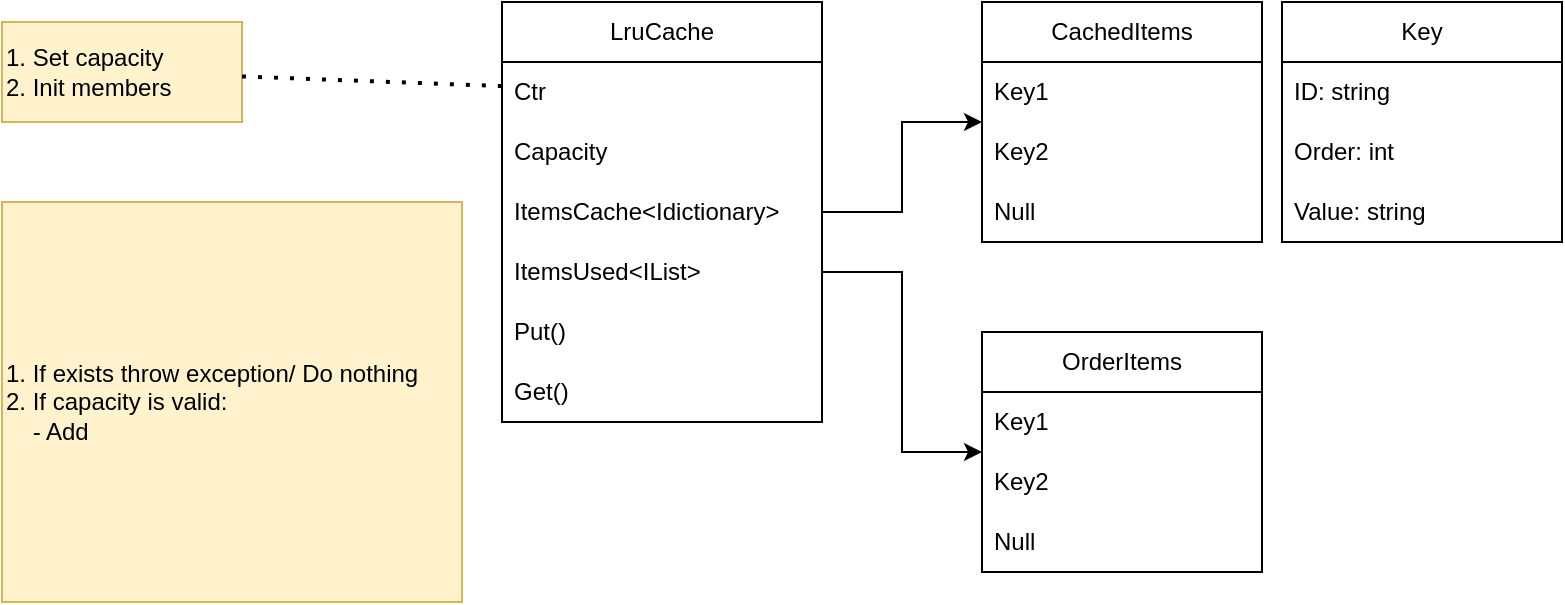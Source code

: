 <mxfile version="24.8.3" pages="3">
  <diagram name="Page-1" id="bcHpMJg_UzrBf6OHgKPE">
    <mxGraphModel dx="1674" dy="780" grid="1" gridSize="10" guides="1" tooltips="1" connect="1" arrows="1" fold="1" page="1" pageScale="1" pageWidth="850" pageHeight="1100" math="0" shadow="0">
      <root>
        <mxCell id="0" />
        <mxCell id="1" parent="0" />
        <mxCell id="CpqKX4tB9ZzyP8IAw-J3-7" value="CachedItems" style="swimlane;fontStyle=0;childLayout=stackLayout;horizontal=1;startSize=30;horizontalStack=0;resizeParent=1;resizeParentMax=0;resizeLast=0;collapsible=1;marginBottom=0;whiteSpace=wrap;html=1;" parent="1" vertex="1">
          <mxGeometry x="520" y="30" width="140" height="120" as="geometry" />
        </mxCell>
        <mxCell id="CpqKX4tB9ZzyP8IAw-J3-8" value="Key1&amp;nbsp;" style="text;strokeColor=none;fillColor=none;align=left;verticalAlign=middle;spacingLeft=4;spacingRight=4;overflow=hidden;points=[[0,0.5],[1,0.5]];portConstraint=eastwest;rotatable=0;whiteSpace=wrap;html=1;" parent="CpqKX4tB9ZzyP8IAw-J3-7" vertex="1">
          <mxGeometry y="30" width="140" height="30" as="geometry" />
        </mxCell>
        <mxCell id="CpqKX4tB9ZzyP8IAw-J3-9" value="Key2" style="text;strokeColor=none;fillColor=none;align=left;verticalAlign=middle;spacingLeft=4;spacingRight=4;overflow=hidden;points=[[0,0.5],[1,0.5]];portConstraint=eastwest;rotatable=0;whiteSpace=wrap;html=1;" parent="CpqKX4tB9ZzyP8IAw-J3-7" vertex="1">
          <mxGeometry y="60" width="140" height="30" as="geometry" />
        </mxCell>
        <mxCell id="CpqKX4tB9ZzyP8IAw-J3-10" value="Null" style="text;strokeColor=none;fillColor=none;align=left;verticalAlign=middle;spacingLeft=4;spacingRight=4;overflow=hidden;points=[[0,0.5],[1,0.5]];portConstraint=eastwest;rotatable=0;whiteSpace=wrap;html=1;" parent="CpqKX4tB9ZzyP8IAw-J3-7" vertex="1">
          <mxGeometry y="90" width="140" height="30" as="geometry" />
        </mxCell>
        <mxCell id="CpqKX4tB9ZzyP8IAw-J3-11" value="LruCache" style="swimlane;fontStyle=0;childLayout=stackLayout;horizontal=1;startSize=30;horizontalStack=0;resizeParent=1;resizeParentMax=0;resizeLast=0;collapsible=1;marginBottom=0;whiteSpace=wrap;html=1;" parent="1" vertex="1">
          <mxGeometry x="280" y="30" width="160" height="210" as="geometry" />
        </mxCell>
        <mxCell id="CpqKX4tB9ZzyP8IAw-J3-17" value="Ctr" style="text;strokeColor=none;fillColor=none;align=left;verticalAlign=middle;spacingLeft=4;spacingRight=4;overflow=hidden;points=[[0,0.5],[1,0.5]];portConstraint=eastwest;rotatable=0;whiteSpace=wrap;html=1;" parent="CpqKX4tB9ZzyP8IAw-J3-11" vertex="1">
          <mxGeometry y="30" width="160" height="30" as="geometry" />
        </mxCell>
        <mxCell id="CpqKX4tB9ZzyP8IAw-J3-12" value="Capacity" style="text;strokeColor=none;fillColor=none;align=left;verticalAlign=middle;spacingLeft=4;spacingRight=4;overflow=hidden;points=[[0,0.5],[1,0.5]];portConstraint=eastwest;rotatable=0;whiteSpace=wrap;html=1;" parent="CpqKX4tB9ZzyP8IAw-J3-11" vertex="1">
          <mxGeometry y="60" width="160" height="30" as="geometry" />
        </mxCell>
        <mxCell id="CpqKX4tB9ZzyP8IAw-J3-13" value="ItemsCache&amp;lt;Idictionary&amp;gt;" style="text;strokeColor=none;fillColor=none;align=left;verticalAlign=middle;spacingLeft=4;spacingRight=4;overflow=hidden;points=[[0,0.5],[1,0.5]];portConstraint=eastwest;rotatable=0;whiteSpace=wrap;html=1;" parent="CpqKX4tB9ZzyP8IAw-J3-11" vertex="1">
          <mxGeometry y="90" width="160" height="30" as="geometry" />
        </mxCell>
        <mxCell id="CpqKX4tB9ZzyP8IAw-J3-25" value="It&lt;span style=&quot;background-color: initial;&quot;&gt;emsUsed&amp;lt;IList&amp;gt;&lt;/span&gt;" style="text;strokeColor=none;fillColor=none;align=left;verticalAlign=middle;spacingLeft=4;spacingRight=4;overflow=hidden;points=[[0,0.5],[1,0.5]];portConstraint=eastwest;rotatable=0;whiteSpace=wrap;html=1;" parent="CpqKX4tB9ZzyP8IAw-J3-11" vertex="1">
          <mxGeometry y="120" width="160" height="30" as="geometry" />
        </mxCell>
        <mxCell id="CpqKX4tB9ZzyP8IAw-J3-15" value="Put()" style="text;strokeColor=none;fillColor=none;align=left;verticalAlign=middle;spacingLeft=4;spacingRight=4;overflow=hidden;points=[[0,0.5],[1,0.5]];portConstraint=eastwest;rotatable=0;whiteSpace=wrap;html=1;" parent="CpqKX4tB9ZzyP8IAw-J3-11" vertex="1">
          <mxGeometry y="150" width="160" height="30" as="geometry" />
        </mxCell>
        <mxCell id="CpqKX4tB9ZzyP8IAw-J3-14" value="Get()" style="text;strokeColor=none;fillColor=none;align=left;verticalAlign=middle;spacingLeft=4;spacingRight=4;overflow=hidden;points=[[0,0.5],[1,0.5]];portConstraint=eastwest;rotatable=0;whiteSpace=wrap;html=1;" parent="CpqKX4tB9ZzyP8IAw-J3-11" vertex="1">
          <mxGeometry y="180" width="160" height="30" as="geometry" />
        </mxCell>
        <mxCell id="CpqKX4tB9ZzyP8IAw-J3-16" style="edgeStyle=orthogonalEdgeStyle;rounded=0;orthogonalLoop=1;jettySize=auto;html=1;" parent="1" source="CpqKX4tB9ZzyP8IAw-J3-13" target="CpqKX4tB9ZzyP8IAw-J3-7" edge="1">
          <mxGeometry relative="1" as="geometry" />
        </mxCell>
        <mxCell id="CpqKX4tB9ZzyP8IAw-J3-19" value="1. Set capacity&lt;br&gt;&lt;div style=&quot;&quot;&gt;&lt;span style=&quot;background-color: initial;&quot;&gt;2. Init members&lt;/span&gt;&lt;/div&gt;" style="text;html=1;align=left;verticalAlign=middle;whiteSpace=wrap;rounded=0;strokeColor=#d6b656;fillColor=#fff2cc;" parent="1" vertex="1">
          <mxGeometry x="30" y="40" width="120" height="50" as="geometry" />
        </mxCell>
        <mxCell id="CpqKX4tB9ZzyP8IAw-J3-26" value="OrderItems" style="swimlane;fontStyle=0;childLayout=stackLayout;horizontal=1;startSize=30;horizontalStack=0;resizeParent=1;resizeParentMax=0;resizeLast=0;collapsible=1;marginBottom=0;whiteSpace=wrap;html=1;" parent="1" vertex="1">
          <mxGeometry x="520" y="195" width="140" height="120" as="geometry" />
        </mxCell>
        <mxCell id="CpqKX4tB9ZzyP8IAw-J3-27" value="Key1" style="text;strokeColor=none;fillColor=none;align=left;verticalAlign=middle;spacingLeft=4;spacingRight=4;overflow=hidden;points=[[0,0.5],[1,0.5]];portConstraint=eastwest;rotatable=0;whiteSpace=wrap;html=1;" parent="CpqKX4tB9ZzyP8IAw-J3-26" vertex="1">
          <mxGeometry y="30" width="140" height="30" as="geometry" />
        </mxCell>
        <mxCell id="CpqKX4tB9ZzyP8IAw-J3-28" value="Key2" style="text;strokeColor=none;fillColor=none;align=left;verticalAlign=middle;spacingLeft=4;spacingRight=4;overflow=hidden;points=[[0,0.5],[1,0.5]];portConstraint=eastwest;rotatable=0;whiteSpace=wrap;html=1;" parent="CpqKX4tB9ZzyP8IAw-J3-26" vertex="1">
          <mxGeometry y="60" width="140" height="30" as="geometry" />
        </mxCell>
        <mxCell id="CpqKX4tB9ZzyP8IAw-J3-29" value="Null" style="text;strokeColor=none;fillColor=none;align=left;verticalAlign=middle;spacingLeft=4;spacingRight=4;overflow=hidden;points=[[0,0.5],[1,0.5]];portConstraint=eastwest;rotatable=0;whiteSpace=wrap;html=1;" parent="CpqKX4tB9ZzyP8IAw-J3-26" vertex="1">
          <mxGeometry y="90" width="140" height="30" as="geometry" />
        </mxCell>
        <mxCell id="CpqKX4tB9ZzyP8IAw-J3-30" value="&lt;span style=&quot;text-align: left;&quot;&gt;Key&lt;/span&gt;" style="swimlane;fontStyle=0;childLayout=stackLayout;horizontal=1;startSize=30;horizontalStack=0;resizeParent=1;resizeParentMax=0;resizeLast=0;collapsible=1;marginBottom=0;whiteSpace=wrap;html=1;" parent="1" vertex="1">
          <mxGeometry x="670" y="30" width="140" height="120" as="geometry" />
        </mxCell>
        <mxCell id="CpqKX4tB9ZzyP8IAw-J3-31" value="ID: string" style="text;strokeColor=none;fillColor=none;align=left;verticalAlign=middle;spacingLeft=4;spacingRight=4;overflow=hidden;points=[[0,0.5],[1,0.5]];portConstraint=eastwest;rotatable=0;whiteSpace=wrap;html=1;" parent="CpqKX4tB9ZzyP8IAw-J3-30" vertex="1">
          <mxGeometry y="30" width="140" height="30" as="geometry" />
        </mxCell>
        <mxCell id="CpqKX4tB9ZzyP8IAw-J3-32" value="Order: int" style="text;strokeColor=none;fillColor=none;align=left;verticalAlign=middle;spacingLeft=4;spacingRight=4;overflow=hidden;points=[[0,0.5],[1,0.5]];portConstraint=eastwest;rotatable=0;whiteSpace=wrap;html=1;" parent="CpqKX4tB9ZzyP8IAw-J3-30" vertex="1">
          <mxGeometry y="60" width="140" height="30" as="geometry" />
        </mxCell>
        <mxCell id="CpqKX4tB9ZzyP8IAw-J3-33" value="Value: string" style="text;strokeColor=none;fillColor=none;align=left;verticalAlign=middle;spacingLeft=4;spacingRight=4;overflow=hidden;points=[[0,0.5],[1,0.5]];portConstraint=eastwest;rotatable=0;whiteSpace=wrap;html=1;" parent="CpqKX4tB9ZzyP8IAw-J3-30" vertex="1">
          <mxGeometry y="90" width="140" height="30" as="geometry" />
        </mxCell>
        <mxCell id="CpqKX4tB9ZzyP8IAw-J3-34" style="edgeStyle=orthogonalEdgeStyle;rounded=0;orthogonalLoop=1;jettySize=auto;html=1;" parent="1" source="CpqKX4tB9ZzyP8IAw-J3-25" target="CpqKX4tB9ZzyP8IAw-J3-26" edge="1">
          <mxGeometry relative="1" as="geometry">
            <Array as="points">
              <mxPoint x="480" y="165" />
              <mxPoint x="480" y="255" />
            </Array>
          </mxGeometry>
        </mxCell>
        <mxCell id="CpqKX4tB9ZzyP8IAw-J3-35" value="1. If exists throw exception/ Do nothing&lt;div&gt;2. If capacity is valid:&amp;nbsp;&lt;br&gt;&amp;nbsp; &amp;nbsp; - Add&amp;nbsp;&lt;/div&gt;" style="text;html=1;align=left;verticalAlign=middle;whiteSpace=wrap;rounded=0;strokeColor=#d6b656;fillColor=#fff2cc;" parent="1" vertex="1">
          <mxGeometry x="30" y="130" width="230" height="200" as="geometry" />
        </mxCell>
        <mxCell id="CpqKX4tB9ZzyP8IAw-J3-36" value="" style="endArrow=none;dashed=1;html=1;dashPattern=1 3;strokeWidth=2;rounded=0;" parent="1" source="CpqKX4tB9ZzyP8IAw-J3-19" target="CpqKX4tB9ZzyP8IAw-J3-17" edge="1">
          <mxGeometry width="50" height="50" relative="1" as="geometry">
            <mxPoint x="380" y="260" as="sourcePoint" />
            <mxPoint x="430" y="210" as="targetPoint" />
          </mxGeometry>
        </mxCell>
      </root>
    </mxGraphModel>
  </diagram>
  <diagram id="fOOwg3ezqsLg5iwMnfAM" name="Models">
    <mxGraphModel dx="934" dy="534" grid="1" gridSize="10" guides="1" tooltips="1" connect="1" arrows="1" fold="1" page="1" pageScale="1" pageWidth="850" pageHeight="1100" math="0" shadow="0">
      <root>
        <mxCell id="0" />
        <mxCell id="1" parent="0" />
        <mxCell id="zhDzLkj9nekMjERnJ0Cm-1" value="Position" style="swimlane;fontStyle=1;childLayout=stackLayout;horizontal=1;startSize=30;horizontalStack=0;resizeParent=1;resizeParentMax=0;resizeLast=0;collapsible=1;marginBottom=0;whiteSpace=wrap;fillColor=#fff2cc;strokeColor=#d6b656;fontSize=16;html=1;" parent="1" vertex="1">
          <mxGeometry x="257.5" y="90" width="140" height="150" as="geometry" />
        </mxCell>
        <mxCell id="zhDzLkj9nekMjERnJ0Cm-2" value="X" style="text;strokeColor=none;fillColor=none;align=left;verticalAlign=middle;spacingLeft=4;spacingRight=4;overflow=hidden;points=[[0,0.5],[1,0.5]];portConstraint=eastwest;rotatable=0;whiteSpace=wrap;html=1;" parent="zhDzLkj9nekMjERnJ0Cm-1" vertex="1">
          <mxGeometry y="30" width="140" height="30" as="geometry" />
        </mxCell>
        <mxCell id="zhDzLkj9nekMjERnJ0Cm-3" value="Y" style="text;strokeColor=none;fillColor=none;align=left;verticalAlign=middle;spacingLeft=4;spacingRight=4;overflow=hidden;points=[[0,0.5],[1,0.5]];portConstraint=eastwest;rotatable=0;whiteSpace=wrap;html=1;" parent="zhDzLkj9nekMjERnJ0Cm-1" vertex="1">
          <mxGeometry y="60" width="140" height="30" as="geometry" />
        </mxCell>
        <mxCell id="zhDzLkj9nekMjERnJ0Cm-4" value="HasValue()" style="text;strokeColor=none;fillColor=none;align=left;verticalAlign=middle;spacingLeft=4;spacingRight=4;overflow=hidden;points=[[0,0.5],[1,0.5]];portConstraint=eastwest;rotatable=0;whiteSpace=wrap;html=1;" parent="zhDzLkj9nekMjERnJ0Cm-1" vertex="1">
          <mxGeometry y="90" width="140" height="30" as="geometry" />
        </mxCell>
        <mxCell id="zhDzLkj9nekMjERnJ0Cm-5" value="ToString()" style="text;strokeColor=none;fillColor=none;align=left;verticalAlign=middle;spacingLeft=4;spacingRight=4;overflow=hidden;points=[[0,0.5],[1,0.5]];portConstraint=eastwest;rotatable=0;whiteSpace=wrap;html=1;" parent="zhDzLkj9nekMjERnJ0Cm-1" vertex="1">
          <mxGeometry y="120" width="140" height="30" as="geometry" />
        </mxCell>
        <mxCell id="zhDzLkj9nekMjERnJ0Cm-6" value="&lt;div style=&quot;text-align: start;&quot;&gt;&lt;font face=&quot;-apple-system, BlinkMacSystemFont, Segoe UI, Noto Sans, Helvetica, Arial, sans-serif, Apple Color Emoji, Segoe UI Emoji&quot; color=&quot;#1f2328&quot;&gt;&lt;span style=&quot;font-size: 16px;&quot;&gt;&lt;b&gt;Castle&lt;/b&gt;&lt;/span&gt;&lt;/font&gt;&lt;/div&gt;" style="swimlane;fontStyle=0;childLayout=stackLayout;horizontal=1;startSize=30;horizontalStack=0;resizeParent=1;resizeParentMax=0;resizeLast=0;collapsible=1;marginBottom=0;whiteSpace=wrap;html=1;fillColor=#fff2cc;strokeColor=#d6b656;" parent="1" vertex="1">
          <mxGeometry x="397.5" y="270" width="195" height="90" as="geometry" />
        </mxCell>
        <mxCell id="zhDzLkj9nekMjERnJ0Cm-7" value="SrcRock" style="text;strokeColor=none;fillColor=none;align=left;verticalAlign=middle;spacingLeft=4;spacingRight=4;overflow=hidden;points=[[0,0.5],[1,0.5]];portConstraint=eastwest;rotatable=0;whiteSpace=wrap;html=1;" parent="zhDzLkj9nekMjERnJ0Cm-6" vertex="1">
          <mxGeometry y="30" width="195" height="30" as="geometry" />
        </mxCell>
        <mxCell id="zhDzLkj9nekMjERnJ0Cm-8" value="DestRock" style="text;strokeColor=none;fillColor=none;align=left;verticalAlign=middle;spacingLeft=4;spacingRight=4;overflow=hidden;points=[[0,0.5],[1,0.5]];portConstraint=eastwest;rotatable=0;whiteSpace=wrap;html=1;" parent="zhDzLkj9nekMjERnJ0Cm-6" vertex="1">
          <mxGeometry y="60" width="195" height="30" as="geometry" />
        </mxCell>
        <mxCell id="zhDzLkj9nekMjERnJ0Cm-12" value="&lt;p style=&quot;line-height: 90%;&quot;&gt;&lt;b&gt;&lt;font style=&quot;font-size: 16px;&quot;&gt;Piece&lt;/font&gt;&lt;/b&gt;&lt;/p&gt;" style="swimlane;fontStyle=0;childLayout=stackLayout;horizontal=1;startSize=30;horizontalStack=0;resizeParent=1;resizeParentMax=0;resizeLast=0;collapsible=1;marginBottom=0;whiteSpace=wrap;fillColor=#fff2cc;strokeColor=#d6b656;html=1;" parent="1" vertex="1">
          <mxGeometry x="460" y="60" width="140" height="150" as="geometry" />
        </mxCell>
        <mxCell id="zhDzLkj9nekMjERnJ0Cm-13" value="Color&amp;nbsp;" style="text;strokeColor=none;fillColor=none;align=left;verticalAlign=middle;spacingLeft=4;spacingRight=4;overflow=hidden;points=[[0,0.5],[1,0.5]];portConstraint=eastwest;rotatable=0;whiteSpace=wrap;html=1;" parent="zhDzLkj9nekMjERnJ0Cm-12" vertex="1">
          <mxGeometry y="30" width="140" height="30" as="geometry" />
        </mxCell>
        <mxCell id="zhDzLkj9nekMjERnJ0Cm-15" value="Type&amp;nbsp;" style="text;strokeColor=none;fillColor=none;align=left;verticalAlign=middle;spacingLeft=4;spacingRight=4;overflow=hidden;points=[[0,0.5],[1,0.5]];portConstraint=eastwest;rotatable=0;whiteSpace=wrap;html=1;" parent="zhDzLkj9nekMjERnJ0Cm-12" vertex="1">
          <mxGeometry y="60" width="140" height="30" as="geometry" />
        </mxCell>
        <mxCell id="zhDzLkj9nekMjERnJ0Cm-16" value="Position" style="text;strokeColor=none;fillColor=none;align=left;verticalAlign=middle;spacingLeft=4;spacingRight=4;overflow=hidden;points=[[0,0.5],[1,0.5]];portConstraint=eastwest;rotatable=0;whiteSpace=wrap;html=1;" parent="zhDzLkj9nekMjERnJ0Cm-12" vertex="1">
          <mxGeometry y="90" width="140" height="30" as="geometry" />
        </mxCell>
        <mxCell id="zhDzLkj9nekMjERnJ0Cm-14" value="OriginalPieceType&amp;nbsp;" style="text;strokeColor=none;fillColor=none;align=left;verticalAlign=middle;spacingLeft=4;spacingRight=4;overflow=hidden;points=[[0,0.5],[1,0.5]];portConstraint=eastwest;rotatable=0;whiteSpace=wrap;html=1;" parent="zhDzLkj9nekMjERnJ0Cm-12" vertex="1">
          <mxGeometry y="120" width="140" height="30" as="geometry" />
        </mxCell>
        <mxCell id="zhDzLkj9nekMjERnJ0Cm-18" style="edgeStyle=orthogonalEdgeStyle;rounded=0;orthogonalLoop=1;jettySize=auto;html=1;endArrow=none;endFill=0;startArrow=diamond;startFill=1;" parent="1" source="zhDzLkj9nekMjERnJ0Cm-16" target="zhDzLkj9nekMjERnJ0Cm-1" edge="1">
          <mxGeometry relative="1" as="geometry" />
        </mxCell>
        <mxCell id="zhDzLkj9nekMjERnJ0Cm-19" value="&lt;div style=&quot;text-align: start;&quot;&gt;&lt;font face=&quot;-apple-system, BlinkMacSystemFont, Segoe UI, Noto Sans, Helvetica, Arial, sans-serif, Apple Color Emoji, Segoe UI Emoji&quot; color=&quot;#1f2328&quot;&gt;&lt;span style=&quot;font-size: 16px;&quot;&gt;&lt;b&gt;PieceColor&amp;lt;Enum&amp;gt;&lt;/b&gt;&lt;/span&gt;&lt;/font&gt;&lt;/div&gt;" style="swimlane;fontStyle=0;childLayout=stackLayout;horizontal=1;startSize=30;horizontalStack=0;resizeParent=1;resizeParentMax=0;resizeLast=0;collapsible=1;marginBottom=0;whiteSpace=wrap;html=1;fillColor=#ffe6cc;strokeColor=#d79b00;" parent="1" vertex="1">
          <mxGeometry x="140" y="440" width="170" height="60" as="geometry" />
        </mxCell>
        <mxCell id="zhDzLkj9nekMjERnJ0Cm-20" value="Black, White" style="text;strokeColor=none;fillColor=none;align=left;verticalAlign=middle;spacingLeft=4;spacingRight=4;overflow=hidden;points=[[0,0.5],[1,0.5]];portConstraint=eastwest;rotatable=0;whiteSpace=wrap;html=1;" parent="zhDzLkj9nekMjERnJ0Cm-19" vertex="1">
          <mxGeometry y="30" width="170" height="30" as="geometry" />
        </mxCell>
        <mxCell id="zhDzLkj9nekMjERnJ0Cm-24" value="&lt;div style=&quot;text-align: start;&quot;&gt;&lt;span style=&quot;background-color: initial; text-align: center; font-size: 16px;&quot;&gt;&lt;font face=&quot;-apple-system, BlinkMacSystemFont, Segoe UI, Noto Sans, Helvetica, Arial, sans-serif, Apple Color Emoji, Segoe UI Emoji&quot; color=&quot;#1f2328&quot;&gt;&lt;b&gt;PieceType&lt;/b&gt;&lt;/font&gt;&lt;/span&gt;&lt;font face=&quot;-apple-system, BlinkMacSystemFont, Segoe UI, Noto Sans, Helvetica, Arial, sans-serif, Apple Color Emoji, Segoe UI Emoji&quot; color=&quot;#1f2328&quot;&gt;&lt;span style=&quot;font-size: 16px;&quot;&gt;&lt;b&gt;&amp;lt;Enum&amp;gt;&lt;/b&gt;&lt;/span&gt;&lt;/font&gt;&lt;/div&gt;" style="swimlane;fontStyle=0;childLayout=stackLayout;horizontal=1;startSize=30;horizontalStack=0;resizeParent=1;resizeParentMax=0;resizeLast=0;collapsible=1;marginBottom=0;whiteSpace=wrap;html=1;fillColor=#ffe6cc;strokeColor=#d79b00;" parent="1" vertex="1">
          <mxGeometry x="340" y="440" width="170" height="60" as="geometry" />
        </mxCell>
        <mxCell id="zhDzLkj9nekMjERnJ0Cm-25" value="Pawn, Rock,&amp;nbsp;Knight..." style="text;strokeColor=none;fillColor=none;align=left;verticalAlign=middle;spacingLeft=4;spacingRight=4;overflow=hidden;points=[[0,0.5],[1,0.5]];portConstraint=eastwest;rotatable=0;whiteSpace=wrap;html=1;" parent="zhDzLkj9nekMjERnJ0Cm-24" vertex="1">
          <mxGeometry y="30" width="170" height="30" as="geometry" />
        </mxCell>
        <mxCell id="zhDzLkj9nekMjERnJ0Cm-26" value="Move" style="swimlane;fontStyle=1;childLayout=stackLayout;horizontal=1;startSize=30;horizontalStack=0;resizeParent=1;resizeParentMax=0;resizeLast=0;collapsible=1;marginBottom=0;fillColor=#fff2cc;strokeColor=#d6b656;fontColor=default;whiteSpace=wrap;fontSize=16;html=1;" parent="1" vertex="1">
          <mxGeometry x="60" y="90" width="140" height="240" as="geometry" />
        </mxCell>
        <mxCell id="zhDzLkj9nekMjERnJ0Cm-28" value="Piece&amp;nbsp;" style="text;strokeColor=none;fillColor=none;align=left;verticalAlign=middle;spacingLeft=4;spacingRight=4;overflow=hidden;points=[[0,0.5],[1,0.5]];portConstraint=eastwest;rotatable=0;whiteSpace=wrap;html=1;" parent="zhDzLkj9nekMjERnJ0Cm-26" vertex="1">
          <mxGeometry y="30" width="140" height="30" as="geometry" />
        </mxCell>
        <mxCell id="zhDzLkj9nekMjERnJ0Cm-29" value="SrcPosition&amp;nbsp;" style="text;strokeColor=none;fillColor=none;align=left;verticalAlign=middle;spacingLeft=4;spacingRight=4;overflow=hidden;points=[[0,0.5],[1,0.5]];portConstraint=eastwest;rotatable=0;whiteSpace=wrap;html=1;" parent="zhDzLkj9nekMjERnJ0Cm-26" vertex="1">
          <mxGeometry y="60" width="140" height="30" as="geometry" />
        </mxCell>
        <mxCell id="zhDzLkj9nekMjERnJ0Cm-30" value="DestPosition&amp;nbsp;" style="text;strokeColor=none;fillColor=none;align=left;verticalAlign=middle;spacingLeft=4;spacingRight=4;overflow=hidden;points=[[0,0.5],[1,0.5]];portConstraint=eastwest;rotatable=0;whiteSpace=wrap;html=1;" parent="zhDzLkj9nekMjERnJ0Cm-26" vertex="1">
          <mxGeometry y="90" width="140" height="30" as="geometry" />
        </mxCell>
        <mxCell id="zhDzLkj9nekMjERnJ0Cm-31" value="CapturedPiece&amp;nbsp;" style="text;strokeColor=none;fillColor=none;align=left;verticalAlign=middle;spacingLeft=4;spacingRight=4;overflow=hidden;points=[[0,0.5],[1,0.5]];portConstraint=eastwest;rotatable=0;whiteSpace=wrap;html=1;" parent="zhDzLkj9nekMjERnJ0Cm-26" vertex="1">
          <mxGeometry y="120" width="140" height="30" as="geometry" />
        </mxCell>
        <mxCell id="zhDzLkj9nekMjERnJ0Cm-32" value="IsCheck" style="text;strokeColor=none;fillColor=none;align=left;verticalAlign=middle;spacingLeft=4;spacingRight=4;overflow=hidden;points=[[0,0.5],[1,0.5]];portConstraint=eastwest;rotatable=0;whiteSpace=wrap;html=1;" parent="zhDzLkj9nekMjERnJ0Cm-26" vertex="1">
          <mxGeometry y="150" width="140" height="30" as="geometry" />
        </mxCell>
        <mxCell id="zhDzLkj9nekMjERnJ0Cm-33" value="IsMate&amp;nbsp;" style="text;strokeColor=none;fillColor=none;align=left;verticalAlign=middle;spacingLeft=4;spacingRight=4;overflow=hidden;points=[[0,0.5],[1,0.5]];portConstraint=eastwest;rotatable=0;whiteSpace=wrap;html=1;" parent="zhDzLkj9nekMjERnJ0Cm-26" vertex="1">
          <mxGeometry y="180" width="140" height="30" as="geometry" />
        </mxCell>
        <mxCell id="zhDzLkj9nekMjERnJ0Cm-27" value="Castle" style="text;strokeColor=none;fillColor=none;align=left;verticalAlign=middle;spacingLeft=4;spacingRight=4;overflow=hidden;points=[[0,0.5],[1,0.5]];portConstraint=eastwest;rotatable=0;whiteSpace=wrap;html=1;" parent="zhDzLkj9nekMjERnJ0Cm-26" vertex="1">
          <mxGeometry y="210" width="140" height="30" as="geometry" />
        </mxCell>
        <mxCell id="zhDzLkj9nekMjERnJ0Cm-34" style="edgeStyle=orthogonalEdgeStyle;rounded=0;orthogonalLoop=1;jettySize=auto;html=1;" parent="1" source="zhDzLkj9nekMjERnJ0Cm-29" target="zhDzLkj9nekMjERnJ0Cm-1" edge="1">
          <mxGeometry relative="1" as="geometry" />
        </mxCell>
        <mxCell id="zhDzLkj9nekMjERnJ0Cm-36" style="edgeStyle=orthogonalEdgeStyle;rounded=0;orthogonalLoop=1;jettySize=auto;html=1;" parent="1" source="zhDzLkj9nekMjERnJ0Cm-31" target="zhDzLkj9nekMjERnJ0Cm-12" edge="1">
          <mxGeometry relative="1" as="geometry">
            <Array as="points">
              <mxPoint x="20" y="225" />
              <mxPoint x="20" y="20" />
              <mxPoint x="530" y="20" />
            </Array>
          </mxGeometry>
        </mxCell>
        <mxCell id="zhDzLkj9nekMjERnJ0Cm-37" style="edgeStyle=orthogonalEdgeStyle;rounded=0;orthogonalLoop=1;jettySize=auto;html=1;" parent="1" source="zhDzLkj9nekMjERnJ0Cm-27" target="zhDzLkj9nekMjERnJ0Cm-6" edge="1">
          <mxGeometry relative="1" as="geometry" />
        </mxCell>
        <mxCell id="zhDzLkj9nekMjERnJ0Cm-38" value="&lt;div style=&quot;text-align: start; line-height: 110%;&quot;&gt;&lt;font face=&quot;-apple-system, BlinkMacSystemFont, Segoe UI, Noto Sans, Helvetica, Arial, sans-serif, Apple Color Emoji, Segoe UI Emoji&quot; color=&quot;#1f2328&quot;&gt;&lt;span style=&quot;font-size: 16px;&quot;&gt;&lt;b&gt;Board&lt;/b&gt;&lt;/span&gt;&lt;/font&gt;&lt;/div&gt;" style="swimlane;fontStyle=0;childLayout=stackLayout;horizontal=1;startSize=30;horizontalStack=0;resizeParent=1;resizeParentMax=0;resizeLast=0;collapsible=1;marginBottom=0;whiteSpace=wrap;html=1;fillColor=#fff2cc;strokeColor=#d6b656;" parent="1" vertex="1">
          <mxGeometry x="640" y="90" width="195" height="150" as="geometry" />
        </mxCell>
        <mxCell id="zhDzLkj9nekMjERnJ0Cm-39" value="Pieces&amp;nbsp;" style="text;strokeColor=none;fillColor=none;align=left;verticalAlign=middle;spacingLeft=4;spacingRight=4;overflow=hidden;points=[[0,0.5],[1,0.5]];portConstraint=eastwest;rotatable=0;whiteSpace=wrap;html=1;" parent="zhDzLkj9nekMjERnJ0Cm-38" vertex="1">
          <mxGeometry y="30" width="195" height="30" as="geometry" />
        </mxCell>
        <mxCell id="zhDzLkj9nekMjERnJ0Cm-40" value="whiteRightCaste" style="text;strokeColor=none;fillColor=none;align=left;verticalAlign=middle;spacingLeft=4;spacingRight=4;overflow=hidden;points=[[0,0.5],[1,0.5]];portConstraint=eastwest;rotatable=0;whiteSpace=wrap;html=1;" parent="zhDzLkj9nekMjERnJ0Cm-38" vertex="1">
          <mxGeometry y="60" width="195" height="30" as="geometry" />
        </mxCell>
        <mxCell id="zhDzLkj9nekMjERnJ0Cm-41" value="whiteLeftCaste" style="text;strokeColor=none;fillColor=none;align=left;verticalAlign=middle;spacingLeft=4;spacingRight=4;overflow=hidden;points=[[0,0.5],[1,0.5]];portConstraint=eastwest;rotatable=0;whiteSpace=wrap;html=1;" parent="zhDzLkj9nekMjERnJ0Cm-38" vertex="1">
          <mxGeometry y="90" width="195" height="30" as="geometry" />
        </mxCell>
        <mxCell id="zhDzLkj9nekMjERnJ0Cm-42" value="UpdateCastleState()" style="text;strokeColor=none;fillColor=none;align=left;verticalAlign=middle;spacingLeft=4;spacingRight=4;overflow=hidden;points=[[0,0.5],[1,0.5]];portConstraint=eastwest;rotatable=0;whiteSpace=wrap;html=1;" parent="zhDzLkj9nekMjERnJ0Cm-38" vertex="1">
          <mxGeometry y="120" width="195" height="30" as="geometry" />
        </mxCell>
        <mxCell id="zhDzLkj9nekMjERnJ0Cm-43" style="edgeStyle=orthogonalEdgeStyle;rounded=0;orthogonalLoop=1;jettySize=auto;html=1;" parent="1" source="zhDzLkj9nekMjERnJ0Cm-39" target="zhDzLkj9nekMjERnJ0Cm-12" edge="1">
          <mxGeometry relative="1" as="geometry" />
        </mxCell>
      </root>
    </mxGraphModel>
  </diagram>
  <diagram id="qYrbvRhoPKcM46GC_v11" name="App">
    <mxGraphModel dx="934" dy="534" grid="1" gridSize="10" guides="1" tooltips="1" connect="1" arrows="1" fold="1" page="1" pageScale="1" pageWidth="850" pageHeight="1100" math="0" shadow="0">
      <root>
        <mxCell id="0" />
        <mxCell id="1" parent="0" />
        <mxCell id="wJBCrdbJ7xVm0R0W2Xnf-1" value="ChessEngine" style="swimlane;fontStyle=1;childLayout=stackLayout;horizontal=1;startSize=30;horizontalStack=0;resizeParent=1;resizeParentMax=0;resizeLast=0;collapsible=1;marginBottom=0;fillColor=#fff2cc;strokeColor=#d6b656;fontColor=default;whiteSpace=wrap;fontSize=16;html=1;" vertex="1" parent="1">
          <mxGeometry x="250" y="20" width="140" height="420" as="geometry" />
        </mxCell>
        <mxCell id="wJBCrdbJ7xVm0R0W2Xnf-80" value="_gameEvaluator&amp;nbsp;" style="text;strokeColor=none;fillColor=none;align=left;verticalAlign=middle;spacingLeft=4;spacingRight=4;overflow=hidden;points=[[0,0.5],[1,0.5]];portConstraint=eastwest;rotatable=0;whiteSpace=wrap;html=1;" vertex="1" parent="wJBCrdbJ7xVm0R0W2Xnf-1">
          <mxGeometry y="30" width="140" height="30" as="geometry" />
        </mxCell>
        <mxCell id="wJBCrdbJ7xVm0R0W2Xnf-31" value="_positionEvaluator&amp;nbsp;" style="text;strokeColor=none;fillColor=none;align=left;verticalAlign=middle;spacingLeft=4;spacingRight=4;overflow=hidden;points=[[0,0.5],[1,0.5]];portConstraint=eastwest;rotatable=0;whiteSpace=wrap;html=1;" vertex="1" parent="wJBCrdbJ7xVm0R0W2Xnf-1">
          <mxGeometry y="60" width="140" height="30" as="geometry" />
        </mxCell>
        <mxCell id="wJBCrdbJ7xVm0R0W2Xnf-2" value="_boardManager" style="text;strokeColor=none;fillColor=none;align=left;verticalAlign=middle;spacingLeft=4;spacingRight=4;overflow=hidden;points=[[0,0.5],[1,0.5]];portConstraint=eastwest;rotatable=0;whiteSpace=wrap;html=1;" vertex="1" parent="wJBCrdbJ7xVm0R0W2Xnf-1">
          <mxGeometry y="90" width="140" height="30" as="geometry" />
        </mxCell>
        <mxCell id="wJBCrdbJ7xVm0R0W2Xnf-29" value="DropPiece()" style="text;strokeColor=none;fillColor=none;align=left;verticalAlign=middle;spacingLeft=4;spacingRight=4;overflow=hidden;points=[[0,0.5],[1,0.5]];portConstraint=eastwest;rotatable=0;whiteSpace=wrap;html=1;" vertex="1" parent="wJBCrdbJ7xVm0R0W2Xnf-1">
          <mxGeometry y="120" width="140" height="30" as="geometry" />
        </mxCell>
        <mxCell id="wJBCrdbJ7xVm0R0W2Xnf-3" value="RestorePiece()" style="text;strokeColor=none;fillColor=none;align=left;verticalAlign=middle;spacingLeft=4;spacingRight=4;overflow=hidden;points=[[0,0.5],[1,0.5]];portConstraint=eastwest;rotatable=0;whiteSpace=wrap;html=1;" vertex="1" parent="wJBCrdbJ7xVm0R0W2Xnf-1">
          <mxGeometry y="150" width="140" height="30" as="geometry" />
        </mxCell>
        <mxCell id="wJBCrdbJ7xVm0R0W2Xnf-4" value="IsLegalMove()" style="text;strokeColor=none;fillColor=none;align=left;verticalAlign=middle;spacingLeft=4;spacingRight=4;overflow=hidden;points=[[0,0.5],[1,0.5]];portConstraint=eastwest;rotatable=0;whiteSpace=wrap;html=1;" vertex="1" parent="wJBCrdbJ7xVm0R0W2Xnf-1">
          <mxGeometry y="180" width="140" height="30" as="geometry" />
        </mxCell>
        <mxCell id="wJBCrdbJ7xVm0R0W2Xnf-5" value="EvaluateBestMove()" style="text;strokeColor=none;fillColor=none;align=left;verticalAlign=middle;spacingLeft=4;spacingRight=4;overflow=hidden;points=[[0,0.5],[1,0.5]];portConstraint=eastwest;rotatable=0;whiteSpace=wrap;html=1;" vertex="1" parent="wJBCrdbJ7xVm0R0W2Xnf-1">
          <mxGeometry y="210" width="140" height="30" as="geometry" />
        </mxCell>
        <mxCell id="wJBCrdbJ7xVm0R0W2Xnf-6" value="IsCheck()" style="text;strokeColor=none;fillColor=none;align=left;verticalAlign=middle;spacingLeft=4;spacingRight=4;overflow=hidden;points=[[0,0.5],[1,0.5]];portConstraint=eastwest;rotatable=0;whiteSpace=wrap;html=1;" vertex="1" parent="wJBCrdbJ7xVm0R0W2Xnf-1">
          <mxGeometry y="240" width="140" height="30" as="geometry" />
        </mxCell>
        <mxCell id="wJBCrdbJ7xVm0R0W2Xnf-7" value="IsMate()" style="text;strokeColor=none;fillColor=none;align=left;verticalAlign=middle;spacingLeft=4;spacingRight=4;overflow=hidden;points=[[0,0.5],[1,0.5]];portConstraint=eastwest;rotatable=0;whiteSpace=wrap;html=1;" vertex="1" parent="wJBCrdbJ7xVm0R0W2Xnf-1">
          <mxGeometry y="270" width="140" height="30" as="geometry" />
        </mxCell>
        <mxCell id="wJBCrdbJ7xVm0R0W2Xnf-8" value="LoadBoard()" style="text;strokeColor=none;fillColor=none;align=left;verticalAlign=middle;spacingLeft=4;spacingRight=4;overflow=hidden;points=[[0,0.5],[1,0.5]];portConstraint=eastwest;rotatable=0;whiteSpace=wrap;html=1;" vertex="1" parent="wJBCrdbJ7xVm0R0W2Xnf-1">
          <mxGeometry y="300" width="140" height="30" as="geometry" />
        </mxCell>
        <mxCell id="wJBCrdbJ7xVm0R0W2Xnf-26" value="SaveBoard()" style="text;strokeColor=none;fillColor=none;align=left;verticalAlign=middle;spacingLeft=4;spacingRight=4;overflow=hidden;points=[[0,0.5],[1,0.5]];portConstraint=eastwest;rotatable=0;whiteSpace=wrap;html=1;" vertex="1" parent="wJBCrdbJ7xVm0R0W2Xnf-1">
          <mxGeometry y="330" width="140" height="30" as="geometry" />
        </mxCell>
        <mxCell id="wJBCrdbJ7xVm0R0W2Xnf-27" value="NextMove()" style="text;strokeColor=none;fillColor=none;align=left;verticalAlign=middle;spacingLeft=4;spacingRight=4;overflow=hidden;points=[[0,0.5],[1,0.5]];portConstraint=eastwest;rotatable=0;whiteSpace=wrap;html=1;" vertex="1" parent="wJBCrdbJ7xVm0R0W2Xnf-1">
          <mxGeometry y="360" width="140" height="30" as="geometry" />
        </mxCell>
        <mxCell id="wJBCrdbJ7xVm0R0W2Xnf-28" value="PrevMove()" style="text;strokeColor=none;fillColor=none;align=left;verticalAlign=middle;spacingLeft=4;spacingRight=4;overflow=hidden;points=[[0,0.5],[1,0.5]];portConstraint=eastwest;rotatable=0;whiteSpace=wrap;html=1;" vertex="1" parent="wJBCrdbJ7xVm0R0W2Xnf-1">
          <mxGeometry y="390" width="140" height="30" as="geometry" />
        </mxCell>
        <mxCell id="wJBCrdbJ7xVm0R0W2Xnf-47" style="edgeStyle=orthogonalEdgeStyle;rounded=0;orthogonalLoop=1;jettySize=auto;html=1;dashed=1;dashPattern=1 1;targetPerimeterSpacing=0;endArrow=blockThin;endFill=1;" edge="1" parent="1" source="wJBCrdbJ7xVm0R0W2Xnf-10" target="wJBCrdbJ7xVm0R0W2Xnf-41">
          <mxGeometry relative="1" as="geometry" />
        </mxCell>
        <mxCell id="wJBCrdbJ7xVm0R0W2Xnf-10" value="BoardManager" style="swimlane;fontStyle=1;childLayout=stackLayout;horizontal=1;startSize=30;horizontalStack=0;resizeParent=1;resizeParentMax=0;resizeLast=0;collapsible=1;marginBottom=0;fillColor=#fff2cc;strokeColor=#d6b656;fontColor=default;whiteSpace=wrap;fontSize=16;html=1;" vertex="1" parent="1">
          <mxGeometry x="425" y="380" width="155" height="60" as="geometry" />
        </mxCell>
        <mxCell id="wJBCrdbJ7xVm0R0W2Xnf-11" value="UpdateCastleState()" style="text;strokeColor=none;fillColor=none;align=left;verticalAlign=middle;spacingLeft=4;spacingRight=4;overflow=hidden;points=[[0,0.5],[1,0.5]];portConstraint=eastwest;rotatable=0;whiteSpace=wrap;html=1;fontColor=#000000;" vertex="1" parent="wJBCrdbJ7xVm0R0W2Xnf-10">
          <mxGeometry y="30" width="155" height="30" as="geometry" />
        </mxCell>
        <mxCell id="wJBCrdbJ7xVm0R0W2Xnf-62" style="edgeStyle=orthogonalEdgeStyle;rounded=0;orthogonalLoop=1;jettySize=auto;html=1;dashed=1;dashPattern=1 1;endArrow=blockThin;endFill=1;" edge="1" parent="1" source="wJBCrdbJ7xVm0R0W2Xnf-18" target="wJBCrdbJ7xVm0R0W2Xnf-48">
          <mxGeometry relative="1" as="geometry" />
        </mxCell>
        <mxCell id="wJBCrdbJ7xVm0R0W2Xnf-18" value="PositionEvaluator&amp;nbsp;" style="swimlane;fontStyle=1;childLayout=stackLayout;horizontal=1;startSize=30;horizontalStack=0;resizeParent=1;resizeParentMax=0;resizeLast=0;collapsible=1;marginBottom=0;fillColor=#fff2cc;strokeColor=#d6b656;fontColor=default;whiteSpace=wrap;fontSize=16;html=1;" vertex="1" parent="1">
          <mxGeometry x="27.5" y="190" width="200" height="240" as="geometry" />
        </mxCell>
        <mxCell id="wJBCrdbJ7xVm0R0W2Xnf-19" value="_boardManager" style="text;strokeColor=none;fillColor=none;align=left;verticalAlign=middle;spacingLeft=4;spacingRight=4;overflow=hidden;points=[[0,0.5],[1,0.5]];portConstraint=eastwest;rotatable=0;whiteSpace=wrap;html=1;" vertex="1" parent="wJBCrdbJ7xVm0R0W2Xnf-18">
          <mxGeometry y="30" width="200" height="30" as="geometry" />
        </mxCell>
        <mxCell id="wJBCrdbJ7xVm0R0W2Xnf-20" value="GetLegalPawnPositions()" style="text;strokeColor=none;fillColor=none;align=left;verticalAlign=middle;spacingLeft=4;spacingRight=4;overflow=hidden;points=[[0,0.5],[1,0.5]];portConstraint=eastwest;rotatable=0;whiteSpace=wrap;html=1;fontColor=#000000;" vertex="1" parent="wJBCrdbJ7xVm0R0W2Xnf-18">
          <mxGeometry y="60" width="200" height="30" as="geometry" />
        </mxCell>
        <mxCell id="wJBCrdbJ7xVm0R0W2Xnf-21" value="GetLegalKingPositions()" style="text;strokeColor=none;fillColor=none;align=left;verticalAlign=middle;spacingLeft=4;spacingRight=4;overflow=hidden;points=[[0,0.5],[1,0.5]];portConstraint=eastwest;rotatable=0;whiteSpace=wrap;html=1;fontColor=#000000;" vertex="1" parent="wJBCrdbJ7xVm0R0W2Xnf-18">
          <mxGeometry y="90" width="200" height="30" as="geometry" />
        </mxCell>
        <mxCell id="wJBCrdbJ7xVm0R0W2Xnf-25" value="GetLegalRockPositions()" style="text;strokeColor=none;fillColor=none;align=left;verticalAlign=middle;spacingLeft=4;spacingRight=4;overflow=hidden;points=[[0,0.5],[1,0.5]];portConstraint=eastwest;rotatable=0;whiteSpace=wrap;html=1;fontColor=#000000;" vertex="1" parent="wJBCrdbJ7xVm0R0W2Xnf-18">
          <mxGeometry y="120" width="200" height="30" as="geometry" />
        </mxCell>
        <mxCell id="wJBCrdbJ7xVm0R0W2Xnf-59" value="GetLegalBishopPositions()" style="text;strokeColor=none;fillColor=none;align=left;verticalAlign=middle;spacingLeft=4;spacingRight=4;overflow=hidden;points=[[0,0.5],[1,0.5]];portConstraint=eastwest;rotatable=0;whiteSpace=wrap;html=1;fontColor=#000000;" vertex="1" parent="wJBCrdbJ7xVm0R0W2Xnf-18">
          <mxGeometry y="150" width="200" height="30" as="geometry" />
        </mxCell>
        <mxCell id="wJBCrdbJ7xVm0R0W2Xnf-60" value="GetLegalNightPositions()" style="text;strokeColor=none;fillColor=none;align=left;verticalAlign=middle;spacingLeft=4;spacingRight=4;overflow=hidden;points=[[0,0.5],[1,0.5]];portConstraint=eastwest;rotatable=0;whiteSpace=wrap;html=1;fontColor=#000000;" vertex="1" parent="wJBCrdbJ7xVm0R0W2Xnf-18">
          <mxGeometry y="180" width="200" height="30" as="geometry" />
        </mxCell>
        <mxCell id="wJBCrdbJ7xVm0R0W2Xnf-61" value="GetLegalQueenPositions()" style="text;strokeColor=none;fillColor=none;align=left;verticalAlign=middle;spacingLeft=4;spacingRight=4;overflow=hidden;points=[[0,0.5],[1,0.5]];portConstraint=eastwest;rotatable=0;whiteSpace=wrap;html=1;fontColor=#000000;" vertex="1" parent="wJBCrdbJ7xVm0R0W2Xnf-18">
          <mxGeometry y="210" width="200" height="30" as="geometry" />
        </mxCell>
        <mxCell id="wJBCrdbJ7xVm0R0W2Xnf-33" value="CommonUtils" style="swimlane;fontStyle=1;childLayout=stackLayout;horizontal=1;startSize=30;horizontalStack=0;resizeParent=1;resizeParentMax=0;resizeLast=0;collapsible=1;marginBottom=0;fillColor=#fff2cc;strokeColor=#d6b656;fontColor=default;whiteSpace=wrap;fontSize=16;html=1;" vertex="1" parent="1">
          <mxGeometry x="270" y="470" width="200" height="90" as="geometry" />
        </mxCell>
        <mxCell id="wJBCrdbJ7xVm0R0W2Xnf-34" value="SaveBoard(FileName)" style="text;strokeColor=none;fillColor=none;align=left;verticalAlign=middle;spacingLeft=4;spacingRight=4;overflow=hidden;points=[[0,0.5],[1,0.5]];portConstraint=eastwest;rotatable=0;whiteSpace=wrap;html=1;" vertex="1" parent="wJBCrdbJ7xVm0R0W2Xnf-33">
          <mxGeometry y="30" width="200" height="30" as="geometry" />
        </mxCell>
        <mxCell id="wJBCrdbJ7xVm0R0W2Xnf-35" value="LoadBoard(FileName)" style="text;strokeColor=none;fillColor=none;align=left;verticalAlign=middle;spacingLeft=4;spacingRight=4;overflow=hidden;points=[[0,0.5],[1,0.5]];portConstraint=eastwest;rotatable=0;whiteSpace=wrap;html=1;" vertex="1" parent="wJBCrdbJ7xVm0R0W2Xnf-33">
          <mxGeometry y="60" width="200" height="30" as="geometry" />
        </mxCell>
        <mxCell id="wJBCrdbJ7xVm0R0W2Xnf-41" value="IBoardManager" style="swimlane;fontStyle=1;childLayout=stackLayout;horizontal=1;startSize=30;horizontalStack=0;resizeParent=1;resizeParentMax=0;resizeLast=0;collapsible=1;marginBottom=0;fillColor=#fff2cc;strokeColor=#d6b656;fontColor=default;whiteSpace=wrap;fontSize=16;html=1;" vertex="1" parent="1">
          <mxGeometry x="425" y="160" width="155" height="180" as="geometry" />
        </mxCell>
        <mxCell id="wJBCrdbJ7xVm0R0W2Xnf-42" value="Board?" style="text;strokeColor=none;fillColor=none;align=left;verticalAlign=middle;spacingLeft=4;spacingRight=4;overflow=hidden;points=[[0,0.5],[1,0.5]];portConstraint=eastwest;rotatable=0;whiteSpace=wrap;html=1;" vertex="1" parent="wJBCrdbJ7xVm0R0W2Xnf-41">
          <mxGeometry y="30" width="155" height="30" as="geometry" />
        </mxCell>
        <mxCell id="wJBCrdbJ7xVm0R0W2Xnf-43" value="DropPiece(Move)" style="text;strokeColor=none;fillColor=none;align=left;verticalAlign=middle;spacingLeft=4;spacingRight=4;overflow=hidden;points=[[0,0.5],[1,0.5]];portConstraint=eastwest;rotatable=0;whiteSpace=wrap;html=1;" vertex="1" parent="wJBCrdbJ7xVm0R0W2Xnf-41">
          <mxGeometry y="60" width="155" height="30" as="geometry" />
        </mxCell>
        <mxCell id="wJBCrdbJ7xVm0R0W2Xnf-44" value="RestorePiece(Move)" style="text;strokeColor=none;fillColor=none;align=left;verticalAlign=middle;spacingLeft=4;spacingRight=4;overflow=hidden;points=[[0,0.5],[1,0.5]];portConstraint=eastwest;rotatable=0;whiteSpace=wrap;html=1;" vertex="1" parent="wJBCrdbJ7xVm0R0W2Xnf-41">
          <mxGeometry y="90" width="155" height="30" as="geometry" />
        </mxCell>
        <mxCell id="wJBCrdbJ7xVm0R0W2Xnf-45" value="GetCastleState()" style="text;strokeColor=none;fillColor=none;align=left;verticalAlign=middle;spacingLeft=4;spacingRight=4;overflow=hidden;points=[[0,0.5],[1,0.5]];portConstraint=eastwest;rotatable=0;whiteSpace=wrap;html=1;" vertex="1" parent="wJBCrdbJ7xVm0R0W2Xnf-41">
          <mxGeometry y="120" width="155" height="30" as="geometry" />
        </mxCell>
        <mxCell id="wJBCrdbJ7xVm0R0W2Xnf-46" value="GetPiece()" style="text;strokeColor=none;fillColor=none;align=left;verticalAlign=middle;spacingLeft=4;spacingRight=4;overflow=hidden;points=[[0,0.5],[1,0.5]];portConstraint=eastwest;rotatable=0;whiteSpace=wrap;html=1;" vertex="1" parent="wJBCrdbJ7xVm0R0W2Xnf-41">
          <mxGeometry y="150" width="155" height="30" as="geometry" />
        </mxCell>
        <mxCell id="wJBCrdbJ7xVm0R0W2Xnf-48" value="IPositionEvaluator" style="swimlane;fontStyle=1;childLayout=stackLayout;horizontal=1;startSize=30;horizontalStack=0;resizeParent=1;resizeParentMax=0;resizeLast=0;collapsible=1;marginBottom=0;fillColor=#fff2cc;strokeColor=#d6b656;fontColor=default;whiteSpace=wrap;fontSize=16;html=1;" vertex="1" parent="1">
          <mxGeometry x="50" y="50" width="155" height="90" as="geometry" />
        </mxCell>
        <mxCell id="wJBCrdbJ7xVm0R0W2Xnf-49" value="GetLegalPositions()" style="text;strokeColor=none;fillColor=none;align=left;verticalAlign=middle;spacingLeft=4;spacingRight=4;overflow=hidden;points=[[0,0.5],[1,0.5]];portConstraint=eastwest;rotatable=0;whiteSpace=wrap;html=1;" vertex="1" parent="wJBCrdbJ7xVm0R0W2Xnf-48">
          <mxGeometry y="30" width="155" height="30" as="geometry" />
        </mxCell>
        <mxCell id="wJBCrdbJ7xVm0R0W2Xnf-50" value="InitPieces()" style="text;strokeColor=none;fillColor=none;align=left;verticalAlign=middle;spacingLeft=4;spacingRight=4;overflow=hidden;points=[[0,0.5],[1,0.5]];portConstraint=eastwest;rotatable=0;whiteSpace=wrap;html=1;" vertex="1" parent="wJBCrdbJ7xVm0R0W2Xnf-48">
          <mxGeometry y="60" width="155" height="30" as="geometry" />
        </mxCell>
        <mxCell id="wJBCrdbJ7xVm0R0W2Xnf-56" style="edgeStyle=orthogonalEdgeStyle;rounded=0;orthogonalLoop=1;jettySize=auto;html=1;" edge="1" parent="1" source="wJBCrdbJ7xVm0R0W2Xnf-31" target="wJBCrdbJ7xVm0R0W2Xnf-48">
          <mxGeometry relative="1" as="geometry" />
        </mxCell>
        <mxCell id="wJBCrdbJ7xVm0R0W2Xnf-57" style="edgeStyle=orthogonalEdgeStyle;rounded=0;orthogonalLoop=1;jettySize=auto;html=1;" edge="1" parent="1" source="wJBCrdbJ7xVm0R0W2Xnf-2" target="wJBCrdbJ7xVm0R0W2Xnf-41">
          <mxGeometry relative="1" as="geometry" />
        </mxCell>
        <mxCell id="wJBCrdbJ7xVm0R0W2Xnf-63" value="IGameEvaluator" style="swimlane;fontStyle=1;childLayout=stackLayout;horizontal=1;startSize=30;horizontalStack=0;resizeParent=1;resizeParentMax=0;resizeLast=0;collapsible=1;marginBottom=0;fillColor=#fff2cc;strokeColor=#d6b656;fontColor=default;whiteSpace=wrap;fontSize=16;html=1;" vertex="1" parent="1">
          <mxGeometry x="630" y="5" width="155" height="120" as="geometry" />
        </mxCell>
        <mxCell id="wJBCrdbJ7xVm0R0W2Xnf-64" value="EvaluateBestMove()" style="text;strokeColor=none;fillColor=none;align=left;verticalAlign=middle;spacingLeft=4;spacingRight=4;overflow=hidden;points=[[0,0.5],[1,0.5]];portConstraint=eastwest;rotatable=0;whiteSpace=wrap;html=1;" vertex="1" parent="wJBCrdbJ7xVm0R0W2Xnf-63">
          <mxGeometry y="30" width="155" height="30" as="geometry" />
        </mxCell>
        <mxCell id="wJBCrdbJ7xVm0R0W2Xnf-65" value="InitPieces()" style="text;strokeColor=none;fillColor=none;align=left;verticalAlign=middle;spacingLeft=4;spacingRight=4;overflow=hidden;points=[[0,0.5],[1,0.5]];portConstraint=eastwest;rotatable=0;whiteSpace=wrap;html=1;" vertex="1" parent="wJBCrdbJ7xVm0R0W2Xnf-63">
          <mxGeometry y="60" width="155" height="30" as="geometry" />
        </mxCell>
        <mxCell id="wJBCrdbJ7xVm0R0W2Xnf-79" value="EvaluateGame(bord)" style="text;strokeColor=none;fillColor=none;align=left;verticalAlign=middle;spacingLeft=4;spacingRight=4;overflow=hidden;points=[[0,0.5],[1,0.5]];portConstraint=eastwest;rotatable=0;whiteSpace=wrap;html=1;" vertex="1" parent="wJBCrdbJ7xVm0R0W2Xnf-63">
          <mxGeometry y="90" width="155" height="30" as="geometry" />
        </mxCell>
        <mxCell id="wJBCrdbJ7xVm0R0W2Xnf-82" style="edgeStyle=orthogonalEdgeStyle;rounded=0;orthogonalLoop=1;jettySize=auto;html=1;" edge="1" parent="1" source="wJBCrdbJ7xVm0R0W2Xnf-66" target="wJBCrdbJ7xVm0R0W2Xnf-63">
          <mxGeometry relative="1" as="geometry" />
        </mxCell>
        <mxCell id="wJBCrdbJ7xVm0R0W2Xnf-66" value="GameEvaluator" style="swimlane;fontStyle=1;childLayout=stackLayout;horizontal=1;startSize=30;horizontalStack=0;resizeParent=1;resizeParentMax=0;resizeLast=0;collapsible=1;marginBottom=0;fillColor=#fff2cc;strokeColor=#d6b656;fontColor=default;whiteSpace=wrap;fontSize=16;html=1;" vertex="1" parent="1">
          <mxGeometry x="637.5" y="190" width="140" height="210" as="geometry" />
        </mxCell>
        <mxCell id="wJBCrdbJ7xVm0R0W2Xnf-68" value="BlackPieces&amp;nbsp;" style="text;strokeColor=none;fillColor=none;align=left;verticalAlign=middle;spacingLeft=4;spacingRight=4;overflow=hidden;points=[[0,0.5],[1,0.5]];portConstraint=eastwest;rotatable=0;whiteSpace=wrap;html=1;" vertex="1" parent="wJBCrdbJ7xVm0R0W2Xnf-66">
          <mxGeometry y="30" width="140" height="30" as="geometry" />
        </mxCell>
        <mxCell id="wJBCrdbJ7xVm0R0W2Xnf-69" value="WhitePieces&amp;nbsp;" style="text;strokeColor=none;fillColor=none;align=left;verticalAlign=middle;spacingLeft=4;spacingRight=4;overflow=hidden;points=[[0,0.5],[1,0.5]];portConstraint=eastwest;rotatable=0;whiteSpace=wrap;html=1;" vertex="1" parent="wJBCrdbJ7xVm0R0W2Xnf-66">
          <mxGeometry y="60" width="140" height="30" as="geometry" />
        </mxCell>
        <mxCell id="wJBCrdbJ7xVm0R0W2Xnf-67" value="InitPlayersPieces()" style="text;strokeColor=none;fillColor=none;align=left;verticalAlign=middle;spacingLeft=4;spacingRight=4;overflow=hidden;points=[[0,0.5],[1,0.5]];portConstraint=eastwest;rotatable=0;whiteSpace=wrap;html=1;" vertex="1" parent="wJBCrdbJ7xVm0R0W2Xnf-66">
          <mxGeometry y="90" width="140" height="30" as="geometry" />
        </mxCell>
        <mxCell id="wJBCrdbJ7xVm0R0W2Xnf-70" value="EvaluateBestMove()" style="text;strokeColor=none;fillColor=none;align=left;verticalAlign=middle;spacingLeft=4;spacingRight=4;overflow=hidden;points=[[0,0.5],[1,0.5]];portConstraint=eastwest;rotatable=0;whiteSpace=wrap;html=1;" vertex="1" parent="wJBCrdbJ7xVm0R0W2Xnf-66">
          <mxGeometry y="120" width="140" height="30" as="geometry" />
        </mxCell>
        <mxCell id="wJBCrdbJ7xVm0R0W2Xnf-83" value="DropPiece()" style="text;strokeColor=none;fillColor=none;align=left;verticalAlign=middle;spacingLeft=4;spacingRight=4;overflow=hidden;points=[[0,0.5],[1,0.5]];portConstraint=eastwest;rotatable=0;whiteSpace=wrap;html=1;" vertex="1" parent="wJBCrdbJ7xVm0R0W2Xnf-66">
          <mxGeometry y="150" width="140" height="30" as="geometry" />
        </mxCell>
        <mxCell id="wJBCrdbJ7xVm0R0W2Xnf-84" value="RestorePiece()" style="text;strokeColor=none;fillColor=none;align=left;verticalAlign=middle;spacingLeft=4;spacingRight=4;overflow=hidden;points=[[0,0.5],[1,0.5]];portConstraint=eastwest;rotatable=0;whiteSpace=wrap;html=1;" vertex="1" parent="wJBCrdbJ7xVm0R0W2Xnf-66">
          <mxGeometry y="180" width="140" height="30" as="geometry" />
        </mxCell>
        <mxCell id="wJBCrdbJ7xVm0R0W2Xnf-81" style="edgeStyle=orthogonalEdgeStyle;rounded=0;orthogonalLoop=1;jettySize=auto;html=1;" edge="1" parent="1" source="wJBCrdbJ7xVm0R0W2Xnf-80" target="wJBCrdbJ7xVm0R0W2Xnf-63">
          <mxGeometry relative="1" as="geometry" />
        </mxCell>
      </root>
    </mxGraphModel>
  </diagram>
</mxfile>
